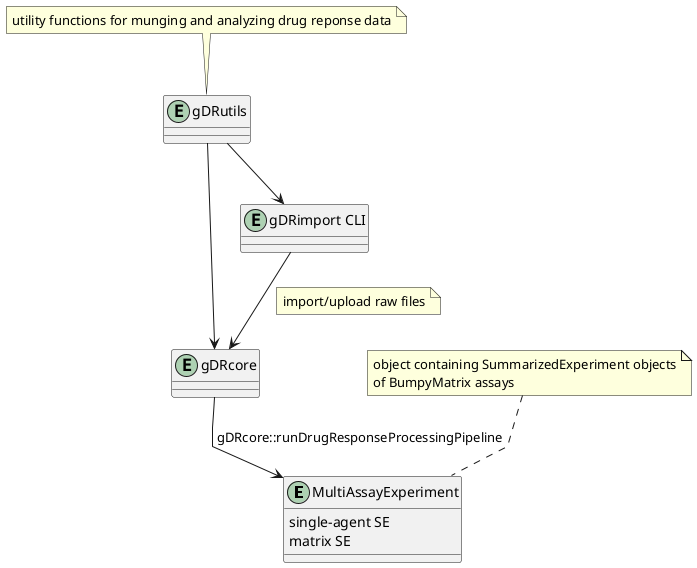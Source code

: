 @startuml
set namespaceSeparator none
skinparam linetype polyline
skinparam backgroundcolor transparent

Entity "MultiAssayExperiment" as MAE {
  single-agent SE
  matrix SE
}

Entity "gDRcore" {}

Entity "gDRimport CLI" as CLI {}
Entity "gDRutils"

gDRutils --> gDRcore
gDRutils --> CLI

gDRcore --> MAE: " gDRcore::runDrugResponseProcessingPipeline"
CLI --> gDRcore

note top of gDRutils
utility functions for munging and analyzing drug reponse data
end note

note top on link
import/upload raw files
end note

note top of MAE
object containing SummarizedExperiment objects
of BumpyMatrix assays 
end note
@enduml
